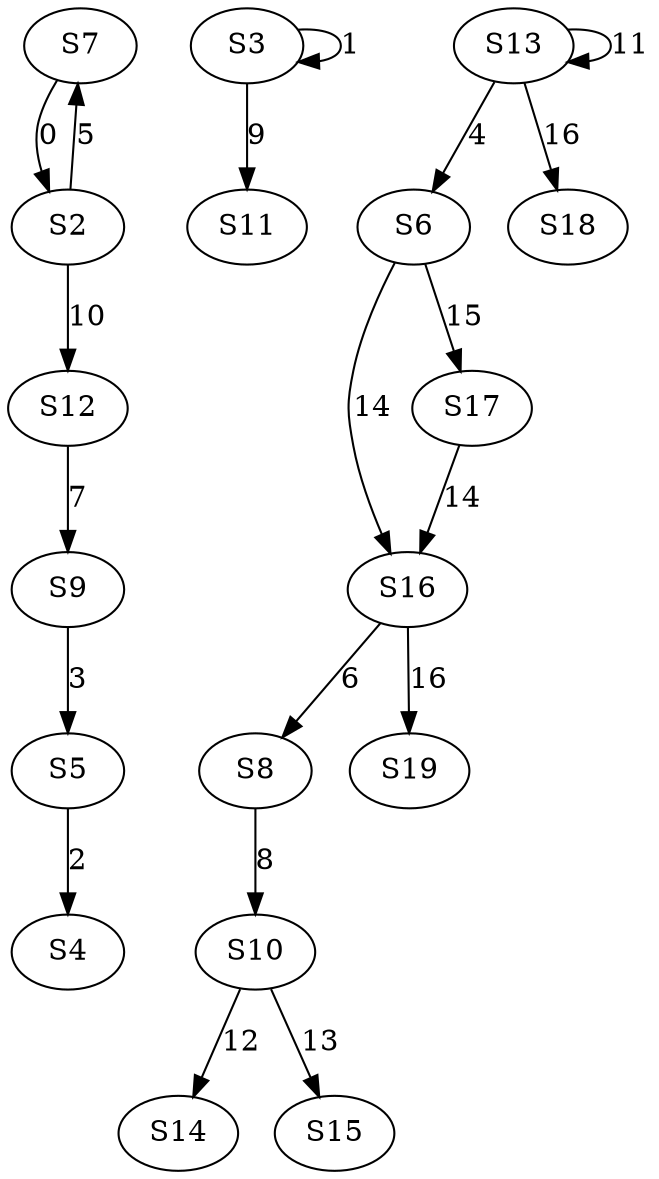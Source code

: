 strict digraph {
	S7 -> S2 [ label = 0 ];
	S3 -> S3 [ label = 1 ];
	S5 -> S4 [ label = 2 ];
	S9 -> S5 [ label = 3 ];
	S13 -> S6 [ label = 4 ];
	S2 -> S7 [ label = 5 ];
	S16 -> S8 [ label = 6 ];
	S12 -> S9 [ label = 7 ];
	S8 -> S10 [ label = 8 ];
	S3 -> S11 [ label = 9 ];
	S2 -> S12 [ label = 10 ];
	S13 -> S13 [ label = 11 ];
	S10 -> S14 [ label = 12 ];
	S10 -> S15 [ label = 13 ];
	S17 -> S16 [ label = 14 ];
	S6 -> S17 [ label = 15 ];
	S13 -> S18 [ label = 16 ];
	S16 -> S19 [ label = 16 ];
	S6 -> S16 [ label = 14 ];
}
